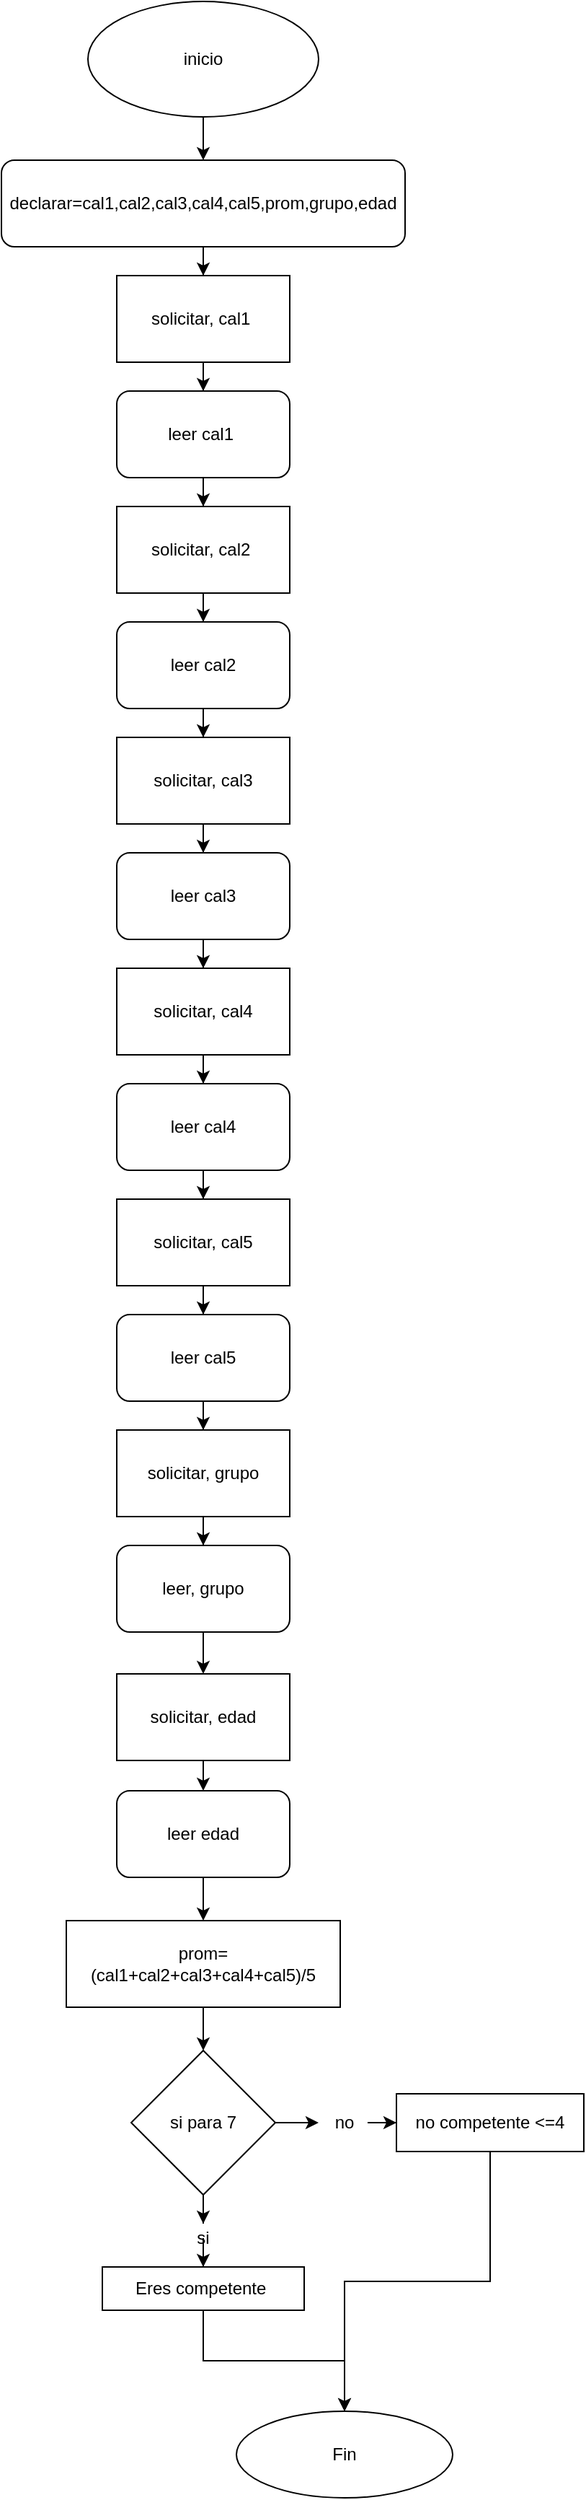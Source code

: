 <mxfile version="22.0.4" type="github">
  <diagram id="C5RBs43oDa-KdzZeNtuy" name="Page-1">
    <mxGraphModel dx="706" dy="792" grid="1" gridSize="10" guides="1" tooltips="1" connect="1" arrows="1" fold="1" page="1" pageScale="1" pageWidth="827" pageHeight="1169" math="0" shadow="0">
      <root>
        <mxCell id="WIyWlLk6GJQsqaUBKTNV-0" />
        <mxCell id="WIyWlLk6GJQsqaUBKTNV-1" parent="WIyWlLk6GJQsqaUBKTNV-0" />
        <mxCell id="GWNe11l4ak4aLc83pT_9-2" value="" style="edgeStyle=orthogonalEdgeStyle;rounded=0;orthogonalLoop=1;jettySize=auto;html=1;" edge="1" parent="WIyWlLk6GJQsqaUBKTNV-1" source="GWNe11l4ak4aLc83pT_9-0" target="GWNe11l4ak4aLc83pT_9-1">
          <mxGeometry relative="1" as="geometry" />
        </mxCell>
        <mxCell id="GWNe11l4ak4aLc83pT_9-0" value="inicio" style="ellipse;whiteSpace=wrap;html=1;" vertex="1" parent="WIyWlLk6GJQsqaUBKTNV-1">
          <mxGeometry x="200" y="10" width="160" height="80" as="geometry" />
        </mxCell>
        <mxCell id="GWNe11l4ak4aLc83pT_9-8" value="" style="edgeStyle=orthogonalEdgeStyle;rounded=0;orthogonalLoop=1;jettySize=auto;html=1;" edge="1" parent="WIyWlLk6GJQsqaUBKTNV-1" source="GWNe11l4ak4aLc83pT_9-1" target="GWNe11l4ak4aLc83pT_9-3">
          <mxGeometry relative="1" as="geometry" />
        </mxCell>
        <mxCell id="GWNe11l4ak4aLc83pT_9-1" value="declarar=cal1,cal2,cal3,cal4,cal5,prom,grupo,edad" style="rounded=1;whiteSpace=wrap;html=1;" vertex="1" parent="WIyWlLk6GJQsqaUBKTNV-1">
          <mxGeometry x="140" y="120" width="280" height="60" as="geometry" />
        </mxCell>
        <mxCell id="GWNe11l4ak4aLc83pT_9-9" value="" style="edgeStyle=orthogonalEdgeStyle;rounded=0;orthogonalLoop=1;jettySize=auto;html=1;" edge="1" parent="WIyWlLk6GJQsqaUBKTNV-1" source="GWNe11l4ak4aLc83pT_9-3" target="GWNe11l4ak4aLc83pT_9-5">
          <mxGeometry relative="1" as="geometry" />
        </mxCell>
        <mxCell id="GWNe11l4ak4aLc83pT_9-3" value="solicitar, cal1&amp;nbsp;" style="rounded=0;whiteSpace=wrap;html=1;" vertex="1" parent="WIyWlLk6GJQsqaUBKTNV-1">
          <mxGeometry x="220" y="200" width="120" height="60" as="geometry" />
        </mxCell>
        <mxCell id="GWNe11l4ak4aLc83pT_9-11" value="" style="edgeStyle=orthogonalEdgeStyle;rounded=0;orthogonalLoop=1;jettySize=auto;html=1;" edge="1" parent="WIyWlLk6GJQsqaUBKTNV-1" source="GWNe11l4ak4aLc83pT_9-4" target="GWNe11l4ak4aLc83pT_9-7">
          <mxGeometry relative="1" as="geometry" />
        </mxCell>
        <mxCell id="GWNe11l4ak4aLc83pT_9-4" value="solicitar, cal2&amp;nbsp;" style="rounded=0;whiteSpace=wrap;html=1;" vertex="1" parent="WIyWlLk6GJQsqaUBKTNV-1">
          <mxGeometry x="220" y="360" width="120" height="60" as="geometry" />
        </mxCell>
        <mxCell id="GWNe11l4ak4aLc83pT_9-10" value="" style="edgeStyle=orthogonalEdgeStyle;rounded=0;orthogonalLoop=1;jettySize=auto;html=1;" edge="1" parent="WIyWlLk6GJQsqaUBKTNV-1" source="GWNe11l4ak4aLc83pT_9-5" target="GWNe11l4ak4aLc83pT_9-4">
          <mxGeometry relative="1" as="geometry" />
        </mxCell>
        <mxCell id="GWNe11l4ak4aLc83pT_9-5" value="leer cal1&amp;nbsp;" style="rounded=1;whiteSpace=wrap;html=1;" vertex="1" parent="WIyWlLk6GJQsqaUBKTNV-1">
          <mxGeometry x="220" y="280" width="120" height="60" as="geometry" />
        </mxCell>
        <mxCell id="GWNe11l4ak4aLc83pT_9-20" value="" style="edgeStyle=orthogonalEdgeStyle;rounded=0;orthogonalLoop=1;jettySize=auto;html=1;" edge="1" parent="WIyWlLk6GJQsqaUBKTNV-1" source="GWNe11l4ak4aLc83pT_9-7" target="GWNe11l4ak4aLc83pT_9-16">
          <mxGeometry relative="1" as="geometry" />
        </mxCell>
        <mxCell id="GWNe11l4ak4aLc83pT_9-7" value="leer cal2" style="rounded=1;whiteSpace=wrap;html=1;" vertex="1" parent="WIyWlLk6GJQsqaUBKTNV-1">
          <mxGeometry x="220" y="440" width="120" height="60" as="geometry" />
        </mxCell>
        <mxCell id="GWNe11l4ak4aLc83pT_9-25" value="" style="edgeStyle=orthogonalEdgeStyle;rounded=0;orthogonalLoop=1;jettySize=auto;html=1;" edge="1" parent="WIyWlLk6GJQsqaUBKTNV-1" source="GWNe11l4ak4aLc83pT_9-12" target="GWNe11l4ak4aLc83pT_9-17">
          <mxGeometry relative="1" as="geometry" />
        </mxCell>
        <mxCell id="GWNe11l4ak4aLc83pT_9-12" value="solicitar, cal5" style="rounded=0;whiteSpace=wrap;html=1;" vertex="1" parent="WIyWlLk6GJQsqaUBKTNV-1">
          <mxGeometry x="220" y="840" width="120" height="60" as="geometry" />
        </mxCell>
        <mxCell id="GWNe11l4ak4aLc83pT_9-23" value="" style="edgeStyle=orthogonalEdgeStyle;rounded=0;orthogonalLoop=1;jettySize=auto;html=1;" edge="1" parent="WIyWlLk6GJQsqaUBKTNV-1" source="GWNe11l4ak4aLc83pT_9-15" target="GWNe11l4ak4aLc83pT_9-18">
          <mxGeometry relative="1" as="geometry" />
        </mxCell>
        <mxCell id="GWNe11l4ak4aLc83pT_9-15" value="solicitar, cal4" style="rounded=0;whiteSpace=wrap;html=1;" vertex="1" parent="WIyWlLk6GJQsqaUBKTNV-1">
          <mxGeometry x="220" y="680" width="120" height="60" as="geometry" />
        </mxCell>
        <mxCell id="GWNe11l4ak4aLc83pT_9-21" value="" style="edgeStyle=orthogonalEdgeStyle;rounded=0;orthogonalLoop=1;jettySize=auto;html=1;" edge="1" parent="WIyWlLk6GJQsqaUBKTNV-1" source="GWNe11l4ak4aLc83pT_9-16" target="GWNe11l4ak4aLc83pT_9-19">
          <mxGeometry relative="1" as="geometry" />
        </mxCell>
        <mxCell id="GWNe11l4ak4aLc83pT_9-16" value="solicitar, cal3" style="rounded=0;whiteSpace=wrap;html=1;" vertex="1" parent="WIyWlLk6GJQsqaUBKTNV-1">
          <mxGeometry x="220" y="520" width="120" height="60" as="geometry" />
        </mxCell>
        <mxCell id="GWNe11l4ak4aLc83pT_9-27" value="" style="edgeStyle=orthogonalEdgeStyle;rounded=0;orthogonalLoop=1;jettySize=auto;html=1;" edge="1" parent="WIyWlLk6GJQsqaUBKTNV-1" source="GWNe11l4ak4aLc83pT_9-17" target="GWNe11l4ak4aLc83pT_9-26">
          <mxGeometry relative="1" as="geometry" />
        </mxCell>
        <mxCell id="GWNe11l4ak4aLc83pT_9-17" value="leer cal5" style="rounded=1;whiteSpace=wrap;html=1;" vertex="1" parent="WIyWlLk6GJQsqaUBKTNV-1">
          <mxGeometry x="220" y="920" width="120" height="60" as="geometry" />
        </mxCell>
        <mxCell id="GWNe11l4ak4aLc83pT_9-24" value="" style="edgeStyle=orthogonalEdgeStyle;rounded=0;orthogonalLoop=1;jettySize=auto;html=1;" edge="1" parent="WIyWlLk6GJQsqaUBKTNV-1" source="GWNe11l4ak4aLc83pT_9-18" target="GWNe11l4ak4aLc83pT_9-12">
          <mxGeometry relative="1" as="geometry" />
        </mxCell>
        <mxCell id="GWNe11l4ak4aLc83pT_9-18" value="leer cal4" style="rounded=1;whiteSpace=wrap;html=1;" vertex="1" parent="WIyWlLk6GJQsqaUBKTNV-1">
          <mxGeometry x="220" y="760" width="120" height="60" as="geometry" />
        </mxCell>
        <mxCell id="GWNe11l4ak4aLc83pT_9-22" value="" style="edgeStyle=orthogonalEdgeStyle;rounded=0;orthogonalLoop=1;jettySize=auto;html=1;" edge="1" parent="WIyWlLk6GJQsqaUBKTNV-1" source="GWNe11l4ak4aLc83pT_9-19" target="GWNe11l4ak4aLc83pT_9-15">
          <mxGeometry relative="1" as="geometry" />
        </mxCell>
        <mxCell id="GWNe11l4ak4aLc83pT_9-19" value="leer cal3" style="rounded=1;whiteSpace=wrap;html=1;" vertex="1" parent="WIyWlLk6GJQsqaUBKTNV-1">
          <mxGeometry x="220" y="600" width="120" height="60" as="geometry" />
        </mxCell>
        <mxCell id="GWNe11l4ak4aLc83pT_9-32" value="" style="edgeStyle=orthogonalEdgeStyle;rounded=0;orthogonalLoop=1;jettySize=auto;html=1;" edge="1" parent="WIyWlLk6GJQsqaUBKTNV-1" source="GWNe11l4ak4aLc83pT_9-26" target="GWNe11l4ak4aLc83pT_9-31">
          <mxGeometry relative="1" as="geometry" />
        </mxCell>
        <mxCell id="GWNe11l4ak4aLc83pT_9-26" value="solicitar, grupo" style="rounded=0;whiteSpace=wrap;html=1;" vertex="1" parent="WIyWlLk6GJQsqaUBKTNV-1">
          <mxGeometry x="220" y="1000" width="120" height="60" as="geometry" />
        </mxCell>
        <mxCell id="GWNe11l4ak4aLc83pT_9-34" value="" style="edgeStyle=orthogonalEdgeStyle;rounded=0;orthogonalLoop=1;jettySize=auto;html=1;" edge="1" parent="WIyWlLk6GJQsqaUBKTNV-1" source="GWNe11l4ak4aLc83pT_9-28" target="GWNe11l4ak4aLc83pT_9-30">
          <mxGeometry relative="1" as="geometry" />
        </mxCell>
        <mxCell id="GWNe11l4ak4aLc83pT_9-28" value="solicitar, edad" style="rounded=0;whiteSpace=wrap;html=1;" vertex="1" parent="WIyWlLk6GJQsqaUBKTNV-1">
          <mxGeometry x="220" y="1169" width="120" height="60" as="geometry" />
        </mxCell>
        <mxCell id="GWNe11l4ak4aLc83pT_9-37" value="" style="edgeStyle=orthogonalEdgeStyle;rounded=0;orthogonalLoop=1;jettySize=auto;html=1;" edge="1" parent="WIyWlLk6GJQsqaUBKTNV-1" source="GWNe11l4ak4aLc83pT_9-29" target="GWNe11l4ak4aLc83pT_9-36">
          <mxGeometry relative="1" as="geometry" />
        </mxCell>
        <mxCell id="GWNe11l4ak4aLc83pT_9-29" value="prom=(cal1+cal2+cal3+cal4+cal5)/5" style="rounded=0;whiteSpace=wrap;html=1;" vertex="1" parent="WIyWlLk6GJQsqaUBKTNV-1">
          <mxGeometry x="185" y="1340" width="190" height="60" as="geometry" />
        </mxCell>
        <mxCell id="GWNe11l4ak4aLc83pT_9-35" value="" style="edgeStyle=orthogonalEdgeStyle;rounded=0;orthogonalLoop=1;jettySize=auto;html=1;" edge="1" parent="WIyWlLk6GJQsqaUBKTNV-1" source="GWNe11l4ak4aLc83pT_9-30" target="GWNe11l4ak4aLc83pT_9-29">
          <mxGeometry relative="1" as="geometry" />
        </mxCell>
        <mxCell id="GWNe11l4ak4aLc83pT_9-30" value="leer edad" style="rounded=1;whiteSpace=wrap;html=1;" vertex="1" parent="WIyWlLk6GJQsqaUBKTNV-1">
          <mxGeometry x="220" y="1250" width="120" height="60" as="geometry" />
        </mxCell>
        <mxCell id="GWNe11l4ak4aLc83pT_9-33" value="" style="edgeStyle=orthogonalEdgeStyle;rounded=0;orthogonalLoop=1;jettySize=auto;html=1;" edge="1" parent="WIyWlLk6GJQsqaUBKTNV-1" source="GWNe11l4ak4aLc83pT_9-31" target="GWNe11l4ak4aLc83pT_9-28">
          <mxGeometry relative="1" as="geometry" />
        </mxCell>
        <mxCell id="GWNe11l4ak4aLc83pT_9-31" value="leer, grupo" style="rounded=1;whiteSpace=wrap;html=1;" vertex="1" parent="WIyWlLk6GJQsqaUBKTNV-1">
          <mxGeometry x="220" y="1080" width="120" height="60" as="geometry" />
        </mxCell>
        <mxCell id="GWNe11l4ak4aLc83pT_9-40" value="" style="edgeStyle=orthogonalEdgeStyle;rounded=0;orthogonalLoop=1;jettySize=auto;html=1;" edge="1" parent="WIyWlLk6GJQsqaUBKTNV-1" source="GWNe11l4ak4aLc83pT_9-36" target="GWNe11l4ak4aLc83pT_9-39">
          <mxGeometry relative="1" as="geometry" />
        </mxCell>
        <mxCell id="GWNe11l4ak4aLc83pT_9-43" value="" style="edgeStyle=orthogonalEdgeStyle;rounded=0;orthogonalLoop=1;jettySize=auto;html=1;" edge="1" parent="WIyWlLk6GJQsqaUBKTNV-1" source="GWNe11l4ak4aLc83pT_9-36" target="GWNe11l4ak4aLc83pT_9-38">
          <mxGeometry relative="1" as="geometry" />
        </mxCell>
        <mxCell id="GWNe11l4ak4aLc83pT_9-36" value="si para 7" style="rhombus;whiteSpace=wrap;html=1;" vertex="1" parent="WIyWlLk6GJQsqaUBKTNV-1">
          <mxGeometry x="230" y="1430" width="100" height="100" as="geometry" />
        </mxCell>
        <mxCell id="GWNe11l4ak4aLc83pT_9-45" value="" style="edgeStyle=orthogonalEdgeStyle;rounded=0;orthogonalLoop=1;jettySize=auto;html=1;" edge="1" parent="WIyWlLk6GJQsqaUBKTNV-1" source="GWNe11l4ak4aLc83pT_9-38" target="GWNe11l4ak4aLc83pT_9-44">
          <mxGeometry relative="1" as="geometry" />
        </mxCell>
        <mxCell id="GWNe11l4ak4aLc83pT_9-38" value="si" style="text;html=1;strokeColor=none;fillColor=none;align=center;verticalAlign=middle;whiteSpace=wrap;rounded=0;" vertex="1" parent="WIyWlLk6GJQsqaUBKTNV-1">
          <mxGeometry x="260" y="1550" width="40" height="20" as="geometry" />
        </mxCell>
        <mxCell id="GWNe11l4ak4aLc83pT_9-42" value="" style="edgeStyle=orthogonalEdgeStyle;rounded=0;orthogonalLoop=1;jettySize=auto;html=1;" edge="1" parent="WIyWlLk6GJQsqaUBKTNV-1" source="GWNe11l4ak4aLc83pT_9-39" target="GWNe11l4ak4aLc83pT_9-41">
          <mxGeometry relative="1" as="geometry" />
        </mxCell>
        <mxCell id="GWNe11l4ak4aLc83pT_9-39" value="no" style="text;html=1;strokeColor=none;fillColor=none;align=center;verticalAlign=middle;whiteSpace=wrap;rounded=0;" vertex="1" parent="WIyWlLk6GJQsqaUBKTNV-1">
          <mxGeometry x="360" y="1465" width="36" height="30" as="geometry" />
        </mxCell>
        <mxCell id="GWNe11l4ak4aLc83pT_9-49" style="edgeStyle=orthogonalEdgeStyle;rounded=0;orthogonalLoop=1;jettySize=auto;html=1;exitX=0.5;exitY=1;exitDx=0;exitDy=0;" edge="1" parent="WIyWlLk6GJQsqaUBKTNV-1" source="GWNe11l4ak4aLc83pT_9-41" target="GWNe11l4ak4aLc83pT_9-46">
          <mxGeometry relative="1" as="geometry" />
        </mxCell>
        <mxCell id="GWNe11l4ak4aLc83pT_9-41" value="no competente &amp;lt;=4" style="rounded=0;whiteSpace=wrap;html=1;" vertex="1" parent="WIyWlLk6GJQsqaUBKTNV-1">
          <mxGeometry x="414" y="1460" width="130" height="40" as="geometry" />
        </mxCell>
        <mxCell id="GWNe11l4ak4aLc83pT_9-47" style="edgeStyle=orthogonalEdgeStyle;rounded=0;orthogonalLoop=1;jettySize=auto;html=1;exitX=0.5;exitY=1;exitDx=0;exitDy=0;" edge="1" parent="WIyWlLk6GJQsqaUBKTNV-1" source="GWNe11l4ak4aLc83pT_9-44" target="GWNe11l4ak4aLc83pT_9-46">
          <mxGeometry relative="1" as="geometry" />
        </mxCell>
        <mxCell id="GWNe11l4ak4aLc83pT_9-44" value="Eres competente&amp;nbsp;" style="rounded=0;whiteSpace=wrap;html=1;" vertex="1" parent="WIyWlLk6GJQsqaUBKTNV-1">
          <mxGeometry x="210" y="1580" width="140" height="30" as="geometry" />
        </mxCell>
        <mxCell id="GWNe11l4ak4aLc83pT_9-46" value="Fin" style="ellipse;whiteSpace=wrap;html=1;" vertex="1" parent="WIyWlLk6GJQsqaUBKTNV-1">
          <mxGeometry x="303" y="1680" width="150" height="60" as="geometry" />
        </mxCell>
      </root>
    </mxGraphModel>
  </diagram>
</mxfile>
